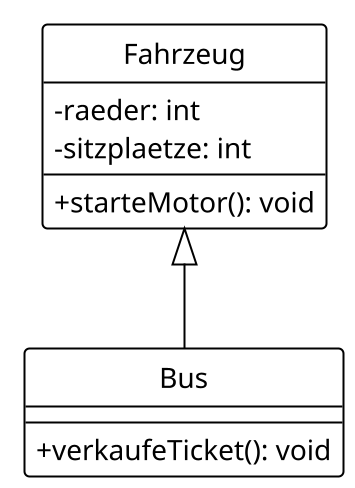 @startuml
!theme plain
scale 2.0
skinparam classAttributeIconSize 0
hide circle

Fahrzeug <|-- Bus

class Fahrzeug {
    -raeder: int
    -sitzplaetze: int
    +starteMotor(): void
}

class Bus {
    +verkaufeTicket(): void
}
@enduml